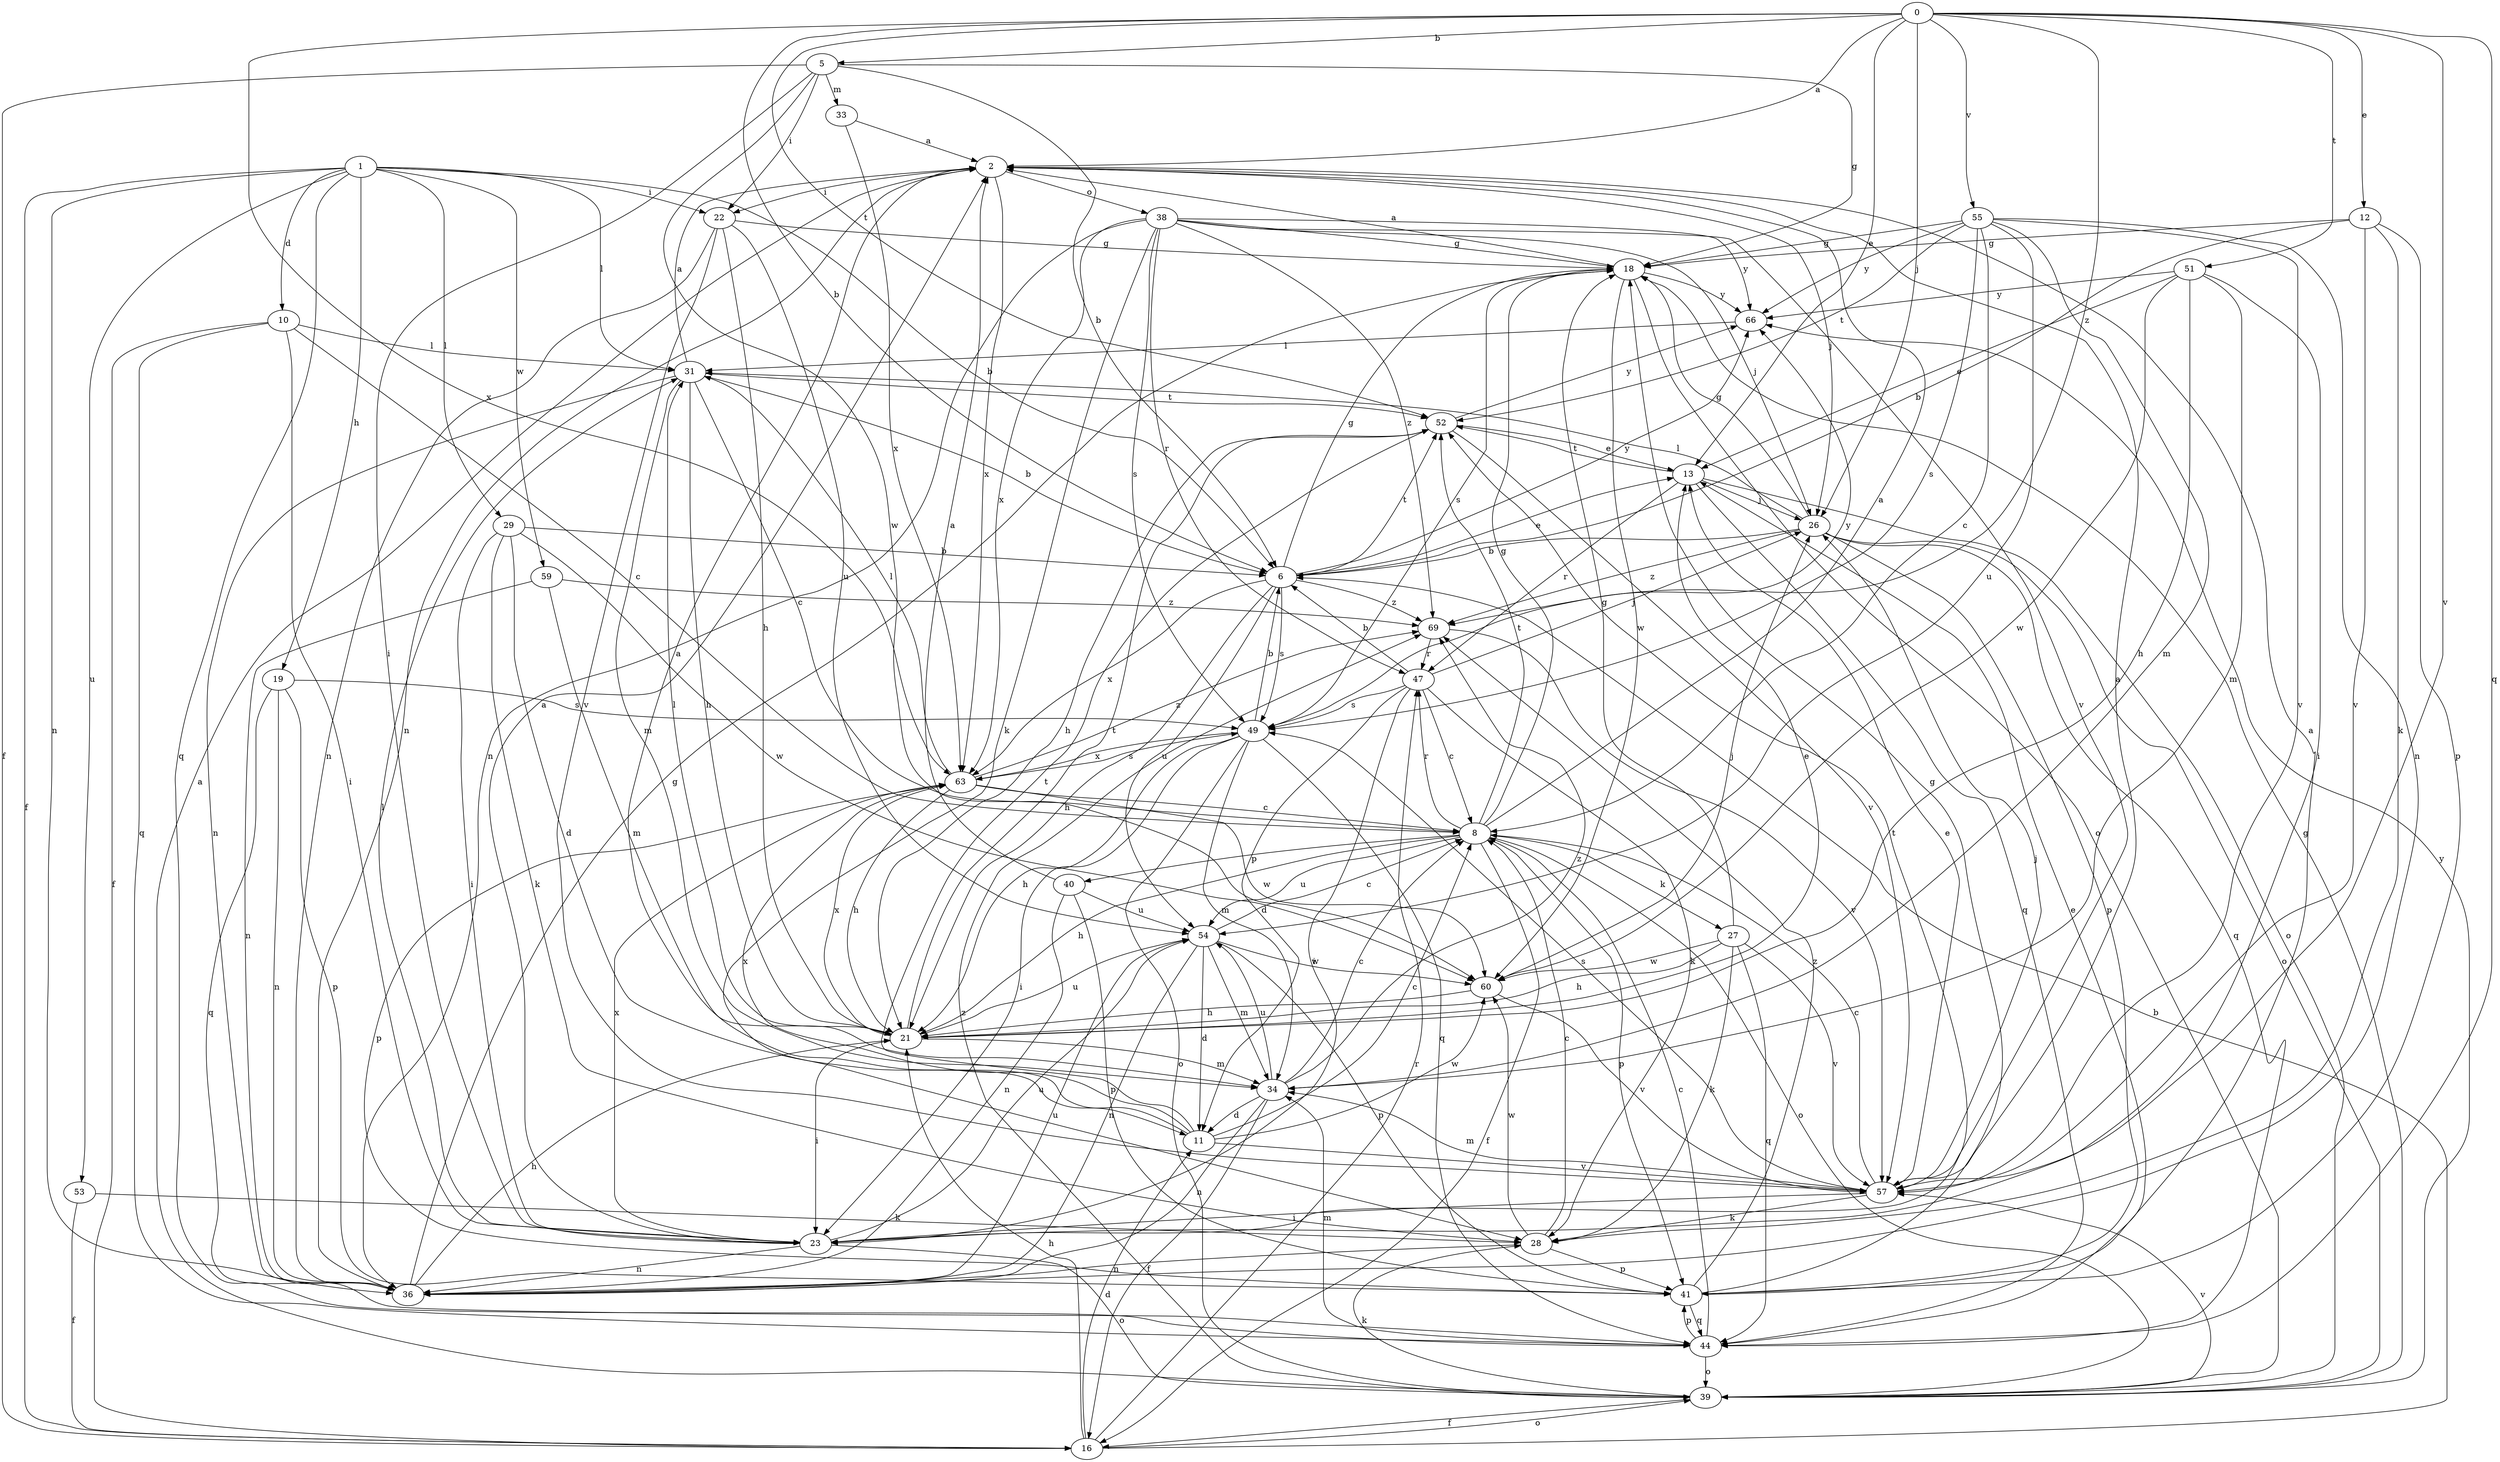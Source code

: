 strict digraph  {
0;
1;
2;
5;
6;
8;
10;
11;
12;
13;
16;
18;
19;
21;
22;
23;
26;
27;
28;
29;
31;
33;
34;
36;
38;
39;
40;
41;
44;
47;
49;
51;
52;
53;
54;
55;
57;
59;
60;
63;
66;
69;
0 -> 2  [label=a];
0 -> 5  [label=b];
0 -> 6  [label=b];
0 -> 12  [label=e];
0 -> 13  [label=e];
0 -> 26  [label=j];
0 -> 44  [label=q];
0 -> 51  [label=t];
0 -> 52  [label=t];
0 -> 55  [label=v];
0 -> 57  [label=v];
0 -> 63  [label=x];
0 -> 69  [label=z];
1 -> 6  [label=b];
1 -> 10  [label=d];
1 -> 16  [label=f];
1 -> 19  [label=h];
1 -> 22  [label=i];
1 -> 29  [label=l];
1 -> 31  [label=l];
1 -> 36  [label=n];
1 -> 44  [label=q];
1 -> 53  [label=u];
1 -> 59  [label=w];
2 -> 22  [label=i];
2 -> 26  [label=j];
2 -> 36  [label=n];
2 -> 38  [label=o];
2 -> 63  [label=x];
5 -> 6  [label=b];
5 -> 16  [label=f];
5 -> 18  [label=g];
5 -> 22  [label=i];
5 -> 23  [label=i];
5 -> 33  [label=m];
5 -> 60  [label=w];
6 -> 13  [label=e];
6 -> 18  [label=g];
6 -> 21  [label=h];
6 -> 49  [label=s];
6 -> 52  [label=t];
6 -> 54  [label=u];
6 -> 63  [label=x];
6 -> 66  [label=y];
6 -> 69  [label=z];
8 -> 2  [label=a];
8 -> 16  [label=f];
8 -> 18  [label=g];
8 -> 21  [label=h];
8 -> 27  [label=k];
8 -> 39  [label=o];
8 -> 40  [label=p];
8 -> 41  [label=p];
8 -> 47  [label=r];
8 -> 52  [label=t];
8 -> 54  [label=u];
10 -> 8  [label=c];
10 -> 16  [label=f];
10 -> 23  [label=i];
10 -> 31  [label=l];
10 -> 44  [label=q];
11 -> 2  [label=a];
11 -> 8  [label=c];
11 -> 52  [label=t];
11 -> 57  [label=v];
11 -> 60  [label=w];
11 -> 63  [label=x];
12 -> 6  [label=b];
12 -> 18  [label=g];
12 -> 28  [label=k];
12 -> 41  [label=p];
12 -> 57  [label=v];
13 -> 26  [label=j];
13 -> 39  [label=o];
13 -> 44  [label=q];
13 -> 47  [label=r];
13 -> 52  [label=t];
16 -> 6  [label=b];
16 -> 11  [label=d];
16 -> 21  [label=h];
16 -> 39  [label=o];
16 -> 47  [label=r];
18 -> 2  [label=a];
18 -> 39  [label=o];
18 -> 49  [label=s];
18 -> 60  [label=w];
18 -> 66  [label=y];
19 -> 36  [label=n];
19 -> 41  [label=p];
19 -> 44  [label=q];
19 -> 49  [label=s];
21 -> 13  [label=e];
21 -> 23  [label=i];
21 -> 31  [label=l];
21 -> 34  [label=m];
21 -> 52  [label=t];
21 -> 54  [label=u];
21 -> 63  [label=x];
22 -> 18  [label=g];
22 -> 21  [label=h];
22 -> 36  [label=n];
22 -> 54  [label=u];
22 -> 57  [label=v];
23 -> 2  [label=a];
23 -> 31  [label=l];
23 -> 36  [label=n];
23 -> 39  [label=o];
23 -> 52  [label=t];
23 -> 54  [label=u];
23 -> 63  [label=x];
26 -> 6  [label=b];
26 -> 18  [label=g];
26 -> 31  [label=l];
26 -> 39  [label=o];
26 -> 41  [label=p];
26 -> 44  [label=q];
26 -> 69  [label=z];
27 -> 18  [label=g];
27 -> 21  [label=h];
27 -> 28  [label=k];
27 -> 44  [label=q];
27 -> 57  [label=v];
27 -> 60  [label=w];
28 -> 8  [label=c];
28 -> 36  [label=n];
28 -> 41  [label=p];
28 -> 60  [label=w];
29 -> 6  [label=b];
29 -> 11  [label=d];
29 -> 23  [label=i];
29 -> 28  [label=k];
29 -> 60  [label=w];
31 -> 2  [label=a];
31 -> 6  [label=b];
31 -> 8  [label=c];
31 -> 21  [label=h];
31 -> 34  [label=m];
31 -> 36  [label=n];
31 -> 52  [label=t];
33 -> 2  [label=a];
33 -> 63  [label=x];
34 -> 8  [label=c];
34 -> 11  [label=d];
34 -> 16  [label=f];
34 -> 36  [label=n];
34 -> 54  [label=u];
34 -> 69  [label=z];
36 -> 18  [label=g];
36 -> 21  [label=h];
36 -> 54  [label=u];
38 -> 18  [label=g];
38 -> 26  [label=j];
38 -> 28  [label=k];
38 -> 36  [label=n];
38 -> 47  [label=r];
38 -> 49  [label=s];
38 -> 57  [label=v];
38 -> 63  [label=x];
38 -> 66  [label=y];
38 -> 69  [label=z];
39 -> 2  [label=a];
39 -> 16  [label=f];
39 -> 18  [label=g];
39 -> 28  [label=k];
39 -> 57  [label=v];
39 -> 66  [label=y];
39 -> 69  [label=z];
40 -> 2  [label=a];
40 -> 36  [label=n];
40 -> 41  [label=p];
40 -> 54  [label=u];
41 -> 2  [label=a];
41 -> 18  [label=g];
41 -> 44  [label=q];
41 -> 69  [label=z];
44 -> 8  [label=c];
44 -> 13  [label=e];
44 -> 34  [label=m];
44 -> 39  [label=o];
44 -> 41  [label=p];
47 -> 6  [label=b];
47 -> 8  [label=c];
47 -> 11  [label=d];
47 -> 23  [label=i];
47 -> 26  [label=j];
47 -> 28  [label=k];
47 -> 49  [label=s];
49 -> 6  [label=b];
49 -> 21  [label=h];
49 -> 23  [label=i];
49 -> 34  [label=m];
49 -> 39  [label=o];
49 -> 44  [label=q];
49 -> 63  [label=x];
49 -> 66  [label=y];
51 -> 13  [label=e];
51 -> 21  [label=h];
51 -> 23  [label=i];
51 -> 34  [label=m];
51 -> 60  [label=w];
51 -> 66  [label=y];
52 -> 13  [label=e];
52 -> 21  [label=h];
52 -> 57  [label=v];
52 -> 66  [label=y];
53 -> 16  [label=f];
53 -> 28  [label=k];
54 -> 8  [label=c];
54 -> 11  [label=d];
54 -> 34  [label=m];
54 -> 36  [label=n];
54 -> 41  [label=p];
54 -> 60  [label=w];
55 -> 8  [label=c];
55 -> 18  [label=g];
55 -> 34  [label=m];
55 -> 36  [label=n];
55 -> 49  [label=s];
55 -> 52  [label=t];
55 -> 54  [label=u];
55 -> 57  [label=v];
55 -> 66  [label=y];
57 -> 2  [label=a];
57 -> 8  [label=c];
57 -> 13  [label=e];
57 -> 23  [label=i];
57 -> 26  [label=j];
57 -> 28  [label=k];
57 -> 34  [label=m];
57 -> 49  [label=s];
59 -> 34  [label=m];
59 -> 36  [label=n];
59 -> 69  [label=z];
60 -> 21  [label=h];
60 -> 26  [label=j];
60 -> 57  [label=v];
63 -> 8  [label=c];
63 -> 21  [label=h];
63 -> 31  [label=l];
63 -> 41  [label=p];
63 -> 49  [label=s];
63 -> 60  [label=w];
63 -> 69  [label=z];
66 -> 31  [label=l];
69 -> 47  [label=r];
69 -> 57  [label=v];
}
